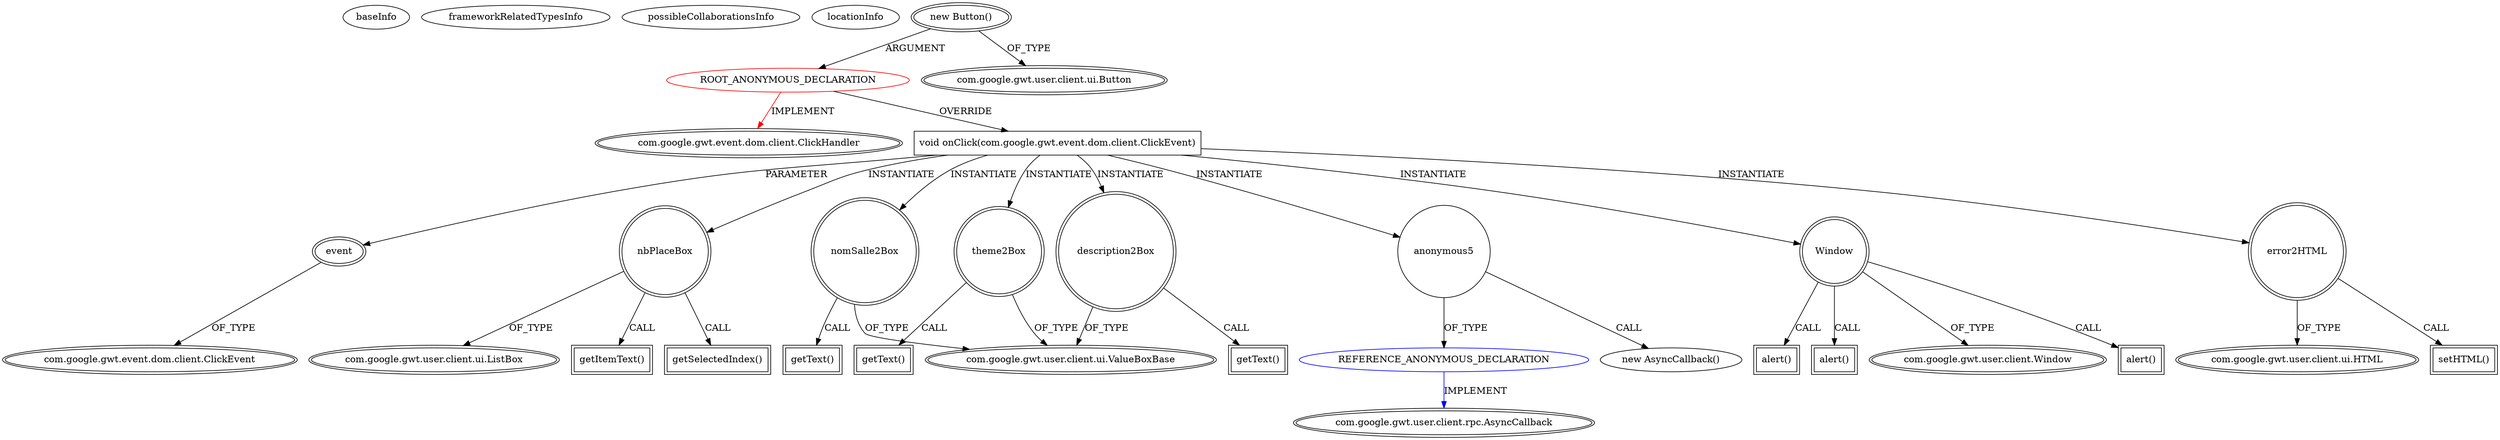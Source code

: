 digraph {
baseInfo[graphId=228,category="extension_graph",isAnonymous=true,possibleRelation=true]
frameworkRelatedTypesInfo[0="com.google.gwt.event.dom.client.ClickHandler"]
possibleCollaborationsInfo[0="228~OVERRIDING_METHOD_DECLARATION-INSTANTIATION-~com.google.gwt.event.dom.client.ClickHandler ~com.google.gwt.user.client.rpc.AsyncCallback ~true~true"]
locationInfo[projectName="MainMain-ChatCafeine",filePath="/MainMain-ChatCafeine/ChatCafeine-master/ChatCafeine/src/sources/client/vue/administration/AdminPanel.java",contextSignature="com.google.gwt.user.client.ui.Widget creerCreateRoomPanel()",graphId="228"]
0[label="ROOT_ANONYMOUS_DECLARATION",vertexType="ROOT_ANONYMOUS_DECLARATION",isFrameworkType=false,color=red]
1[label="com.google.gwt.event.dom.client.ClickHandler",vertexType="FRAMEWORK_INTERFACE_TYPE",isFrameworkType=true,peripheries=2]
2[label="new Button()",vertexType="OUTSIDE_CONSTRUCTOR_CALL",isFrameworkType=true,peripheries=2]
3[label="com.google.gwt.user.client.ui.Button",vertexType="FRAMEWORK_CLASS_TYPE",isFrameworkType=true,peripheries=2]
4[label="void onClick(com.google.gwt.event.dom.client.ClickEvent)",vertexType="OVERRIDING_METHOD_DECLARATION",isFrameworkType=false,shape=box]
5[label="event",vertexType="PARAMETER_DECLARATION",isFrameworkType=true,peripheries=2]
6[label="com.google.gwt.event.dom.client.ClickEvent",vertexType="FRAMEWORK_CLASS_TYPE",isFrameworkType=true,peripheries=2]
7[label="nbPlaceBox",vertexType="VARIABLE_EXPRESION",isFrameworkType=true,peripheries=2,shape=circle]
9[label="com.google.gwt.user.client.ui.ListBox",vertexType="FRAMEWORK_CLASS_TYPE",isFrameworkType=true,peripheries=2]
8[label="getItemText()",vertexType="INSIDE_CALL",isFrameworkType=true,peripheries=2,shape=box]
11[label="getSelectedIndex()",vertexType="INSIDE_CALL",isFrameworkType=true,peripheries=2,shape=box]
12[label="nomSalle2Box",vertexType="VARIABLE_EXPRESION",isFrameworkType=true,peripheries=2,shape=circle]
14[label="com.google.gwt.user.client.ui.ValueBoxBase",vertexType="FRAMEWORK_CLASS_TYPE",isFrameworkType=true,peripheries=2]
13[label="getText()",vertexType="INSIDE_CALL",isFrameworkType=true,peripheries=2,shape=box]
15[label="theme2Box",vertexType="VARIABLE_EXPRESION",isFrameworkType=true,peripheries=2,shape=circle]
16[label="getText()",vertexType="INSIDE_CALL",isFrameworkType=true,peripheries=2,shape=box]
18[label="description2Box",vertexType="VARIABLE_EXPRESION",isFrameworkType=true,peripheries=2,shape=circle]
19[label="getText()",vertexType="INSIDE_CALL",isFrameworkType=true,peripheries=2,shape=box]
22[label="anonymous5",vertexType="VARIABLE_EXPRESION",isFrameworkType=false,shape=circle]
23[label="REFERENCE_ANONYMOUS_DECLARATION",vertexType="REFERENCE_ANONYMOUS_DECLARATION",isFrameworkType=false,color=blue]
24[label="com.google.gwt.user.client.rpc.AsyncCallback",vertexType="FRAMEWORK_INTERFACE_TYPE",isFrameworkType=true,peripheries=2]
21[label="new AsyncCallback()",vertexType="CONSTRUCTOR_CALL",isFrameworkType=false]
25[label="Window",vertexType="VARIABLE_EXPRESION",isFrameworkType=true,peripheries=2,shape=circle]
27[label="com.google.gwt.user.client.Window",vertexType="FRAMEWORK_CLASS_TYPE",isFrameworkType=true,peripheries=2]
26[label="alert()",vertexType="INSIDE_CALL",isFrameworkType=true,peripheries=2,shape=box]
29[label="alert()",vertexType="INSIDE_CALL",isFrameworkType=true,peripheries=2,shape=box]
31[label="alert()",vertexType="INSIDE_CALL",isFrameworkType=true,peripheries=2,shape=box]
32[label="error2HTML",vertexType="VARIABLE_EXPRESION",isFrameworkType=true,peripheries=2,shape=circle]
34[label="com.google.gwt.user.client.ui.HTML",vertexType="FRAMEWORK_CLASS_TYPE",isFrameworkType=true,peripheries=2]
33[label="setHTML()",vertexType="INSIDE_CALL",isFrameworkType=true,peripheries=2,shape=box]
0->1[label="IMPLEMENT",color=red]
2->0[label="ARGUMENT"]
2->3[label="OF_TYPE"]
0->4[label="OVERRIDE"]
5->6[label="OF_TYPE"]
4->5[label="PARAMETER"]
4->7[label="INSTANTIATE"]
7->9[label="OF_TYPE"]
7->8[label="CALL"]
7->11[label="CALL"]
4->12[label="INSTANTIATE"]
12->14[label="OF_TYPE"]
12->13[label="CALL"]
4->15[label="INSTANTIATE"]
15->14[label="OF_TYPE"]
15->16[label="CALL"]
4->18[label="INSTANTIATE"]
18->14[label="OF_TYPE"]
18->19[label="CALL"]
4->22[label="INSTANTIATE"]
23->24[label="IMPLEMENT",color=blue]
22->23[label="OF_TYPE"]
22->21[label="CALL"]
4->25[label="INSTANTIATE"]
25->27[label="OF_TYPE"]
25->26[label="CALL"]
25->29[label="CALL"]
25->31[label="CALL"]
4->32[label="INSTANTIATE"]
32->34[label="OF_TYPE"]
32->33[label="CALL"]
}
